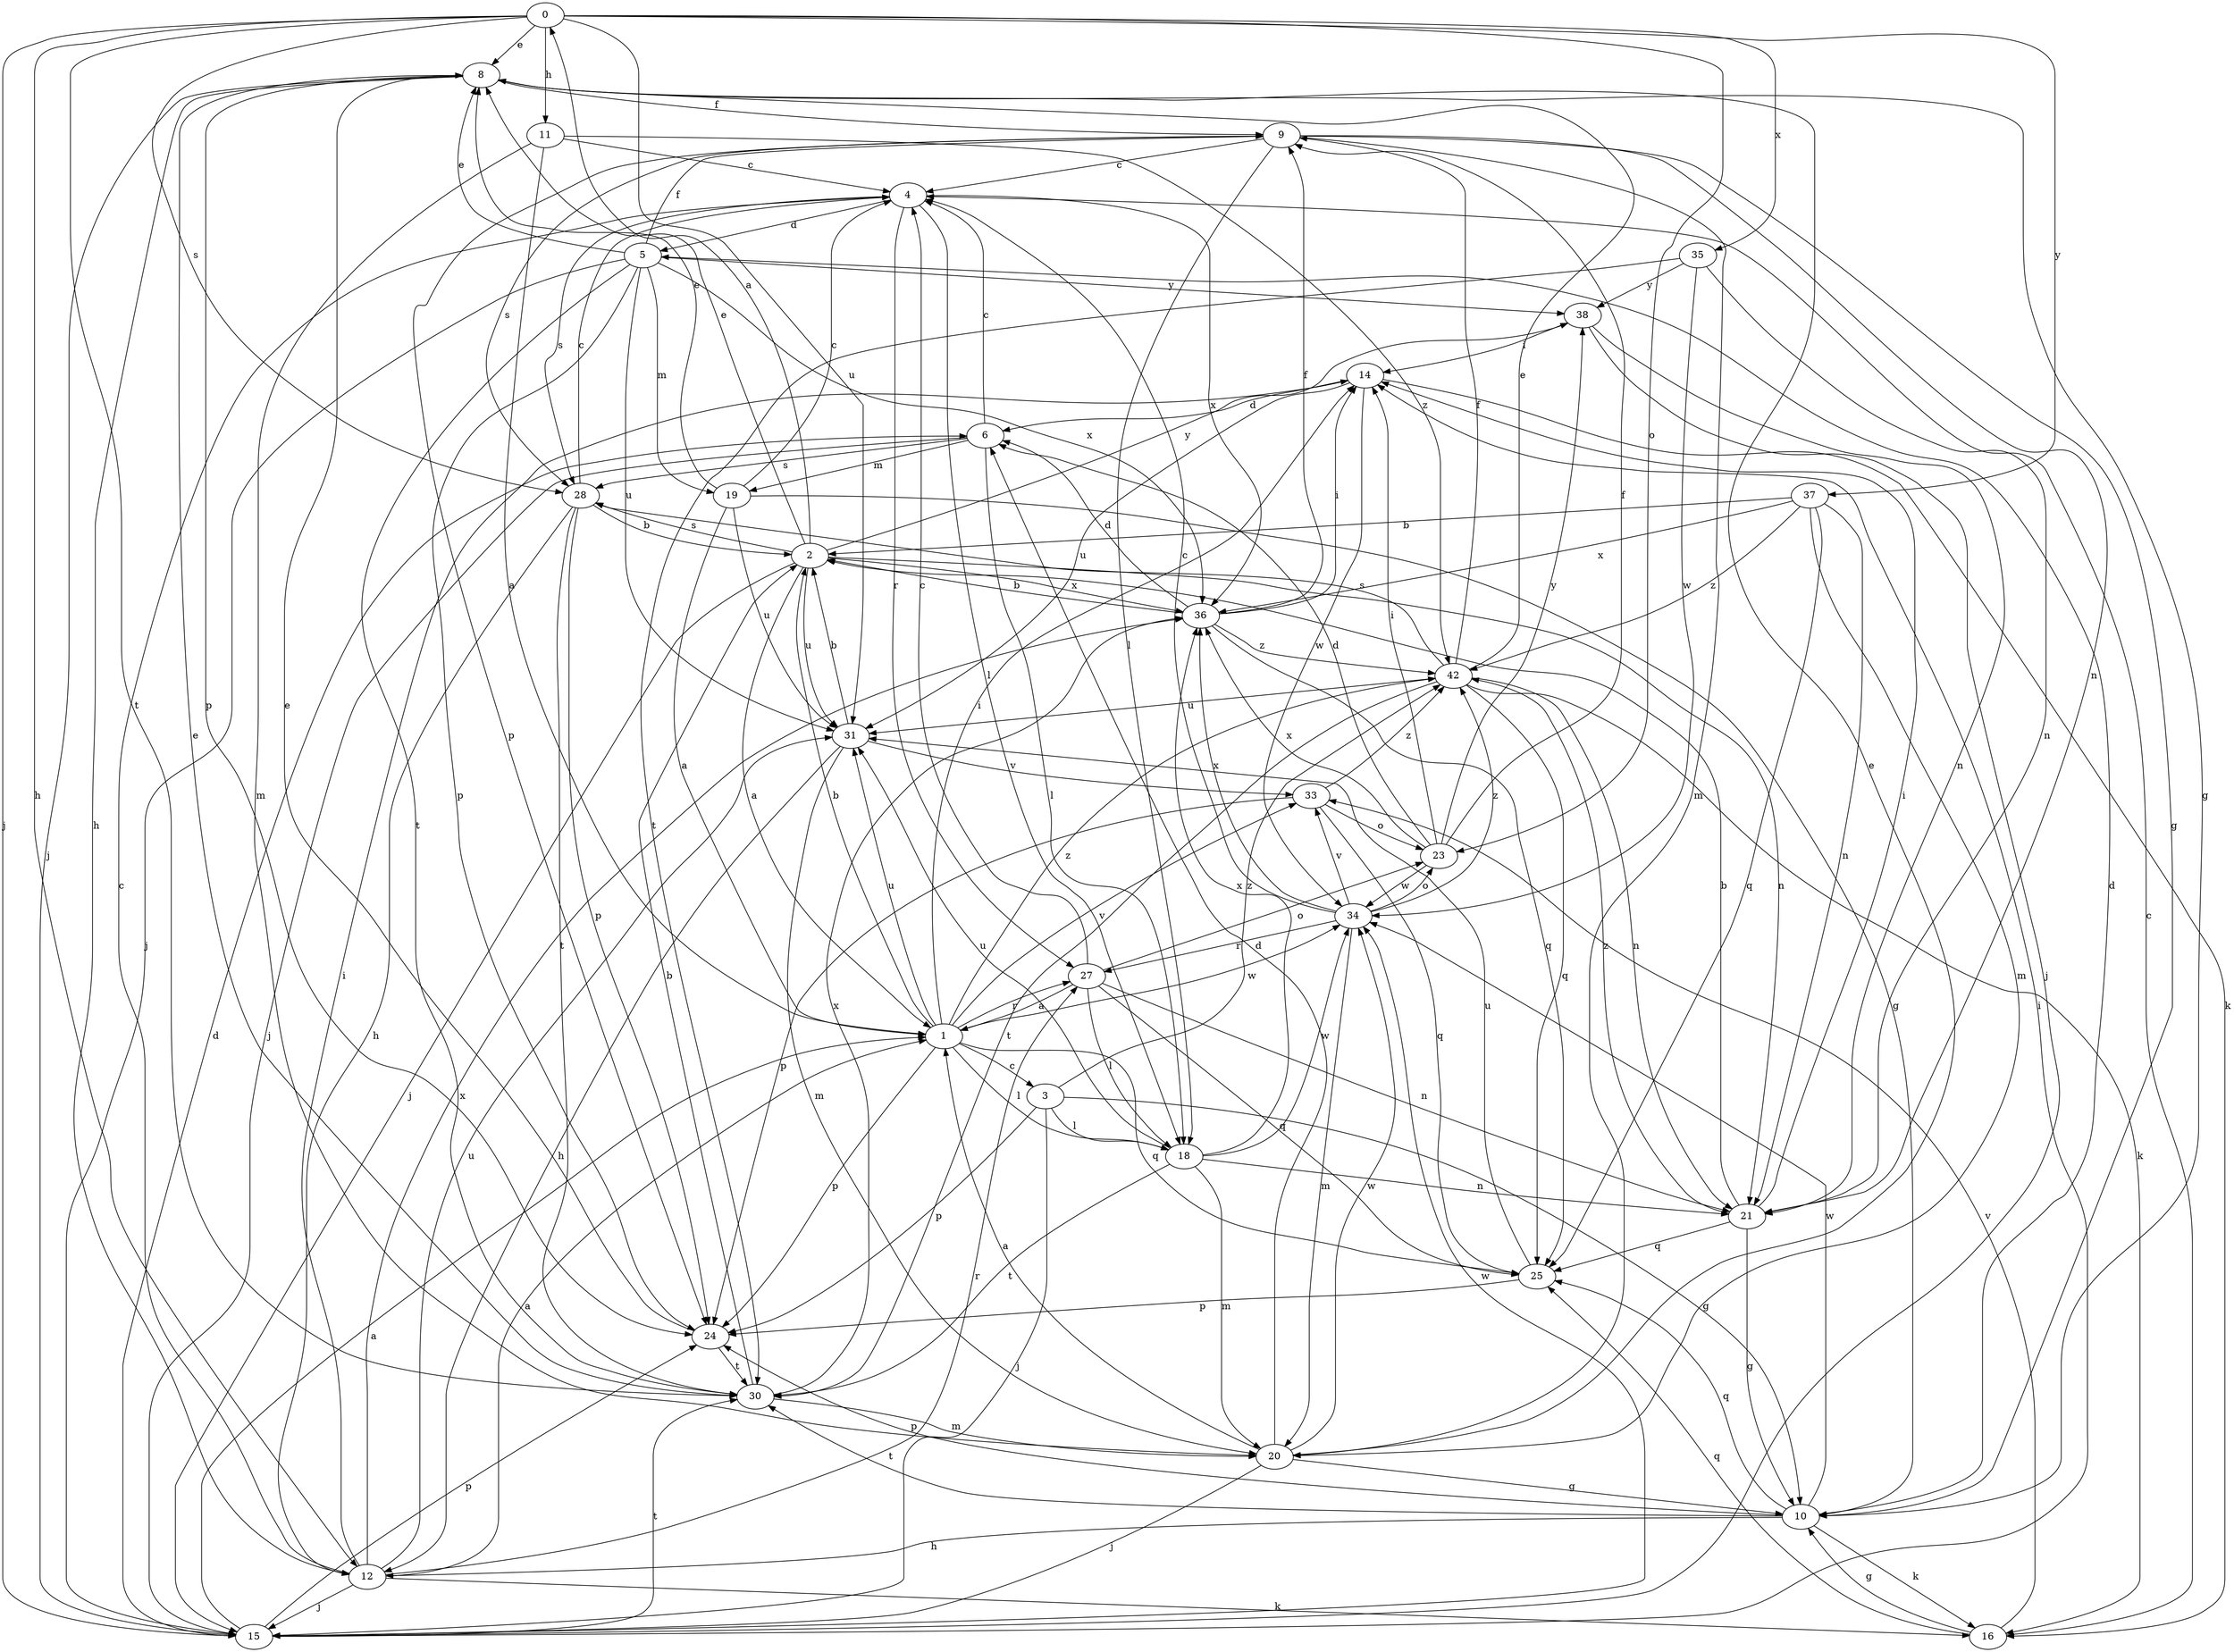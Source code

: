 strict digraph  {
0;
1;
2;
3;
4;
5;
6;
8;
9;
10;
11;
12;
14;
15;
16;
18;
19;
20;
21;
23;
24;
25;
27;
28;
30;
31;
33;
34;
35;
36;
37;
38;
42;
0 -> 8  [label=e];
0 -> 11  [label=h];
0 -> 12  [label=h];
0 -> 15  [label=j];
0 -> 23  [label=o];
0 -> 28  [label=s];
0 -> 30  [label=t];
0 -> 31  [label=u];
0 -> 35  [label=x];
0 -> 37  [label=y];
1 -> 2  [label=b];
1 -> 3  [label=c];
1 -> 14  [label=i];
1 -> 18  [label=l];
1 -> 24  [label=p];
1 -> 25  [label=q];
1 -> 27  [label=r];
1 -> 31  [label=u];
1 -> 33  [label=v];
1 -> 34  [label=w];
1 -> 42  [label=z];
2 -> 0  [label=a];
2 -> 1  [label=a];
2 -> 8  [label=e];
2 -> 15  [label=j];
2 -> 21  [label=n];
2 -> 28  [label=s];
2 -> 31  [label=u];
2 -> 36  [label=x];
2 -> 38  [label=y];
3 -> 10  [label=g];
3 -> 15  [label=j];
3 -> 18  [label=l];
3 -> 24  [label=p];
3 -> 42  [label=z];
4 -> 5  [label=d];
4 -> 18  [label=l];
4 -> 27  [label=r];
4 -> 28  [label=s];
4 -> 36  [label=x];
5 -> 8  [label=e];
5 -> 9  [label=f];
5 -> 15  [label=j];
5 -> 19  [label=m];
5 -> 24  [label=p];
5 -> 30  [label=t];
5 -> 31  [label=u];
5 -> 36  [label=x];
5 -> 38  [label=y];
6 -> 4  [label=c];
6 -> 15  [label=j];
6 -> 18  [label=l];
6 -> 19  [label=m];
6 -> 28  [label=s];
8 -> 9  [label=f];
8 -> 10  [label=g];
8 -> 12  [label=h];
8 -> 15  [label=j];
8 -> 24  [label=p];
9 -> 4  [label=c];
9 -> 10  [label=g];
9 -> 18  [label=l];
9 -> 20  [label=m];
9 -> 21  [label=n];
9 -> 24  [label=p];
9 -> 28  [label=s];
10 -> 5  [label=d];
10 -> 12  [label=h];
10 -> 16  [label=k];
10 -> 24  [label=p];
10 -> 25  [label=q];
10 -> 30  [label=t];
10 -> 34  [label=w];
11 -> 1  [label=a];
11 -> 4  [label=c];
11 -> 20  [label=m];
11 -> 42  [label=z];
12 -> 1  [label=a];
12 -> 4  [label=c];
12 -> 14  [label=i];
12 -> 15  [label=j];
12 -> 16  [label=k];
12 -> 27  [label=r];
12 -> 31  [label=u];
12 -> 36  [label=x];
14 -> 6  [label=d];
14 -> 16  [label=k];
14 -> 31  [label=u];
14 -> 34  [label=w];
15 -> 1  [label=a];
15 -> 6  [label=d];
15 -> 14  [label=i];
15 -> 24  [label=p];
15 -> 30  [label=t];
15 -> 34  [label=w];
16 -> 4  [label=c];
16 -> 10  [label=g];
16 -> 25  [label=q];
16 -> 33  [label=v];
18 -> 20  [label=m];
18 -> 21  [label=n];
18 -> 30  [label=t];
18 -> 31  [label=u];
18 -> 34  [label=w];
18 -> 36  [label=x];
19 -> 1  [label=a];
19 -> 4  [label=c];
19 -> 8  [label=e];
19 -> 10  [label=g];
19 -> 31  [label=u];
20 -> 1  [label=a];
20 -> 6  [label=d];
20 -> 8  [label=e];
20 -> 10  [label=g];
20 -> 15  [label=j];
20 -> 34  [label=w];
21 -> 2  [label=b];
21 -> 10  [label=g];
21 -> 14  [label=i];
21 -> 25  [label=q];
21 -> 42  [label=z];
23 -> 6  [label=d];
23 -> 9  [label=f];
23 -> 14  [label=i];
23 -> 34  [label=w];
23 -> 36  [label=x];
23 -> 38  [label=y];
24 -> 8  [label=e];
24 -> 30  [label=t];
25 -> 24  [label=p];
25 -> 31  [label=u];
27 -> 1  [label=a];
27 -> 4  [label=c];
27 -> 18  [label=l];
27 -> 21  [label=n];
27 -> 23  [label=o];
27 -> 25  [label=q];
28 -> 2  [label=b];
28 -> 4  [label=c];
28 -> 12  [label=h];
28 -> 24  [label=p];
28 -> 30  [label=t];
30 -> 2  [label=b];
30 -> 8  [label=e];
30 -> 20  [label=m];
30 -> 36  [label=x];
31 -> 2  [label=b];
31 -> 12  [label=h];
31 -> 20  [label=m];
31 -> 33  [label=v];
33 -> 23  [label=o];
33 -> 24  [label=p];
33 -> 25  [label=q];
33 -> 42  [label=z];
34 -> 4  [label=c];
34 -> 20  [label=m];
34 -> 23  [label=o];
34 -> 27  [label=r];
34 -> 33  [label=v];
34 -> 36  [label=x];
34 -> 42  [label=z];
35 -> 21  [label=n];
35 -> 30  [label=t];
35 -> 34  [label=w];
35 -> 38  [label=y];
36 -> 2  [label=b];
36 -> 6  [label=d];
36 -> 9  [label=f];
36 -> 14  [label=i];
36 -> 25  [label=q];
36 -> 42  [label=z];
37 -> 2  [label=b];
37 -> 20  [label=m];
37 -> 21  [label=n];
37 -> 25  [label=q];
37 -> 36  [label=x];
37 -> 42  [label=z];
38 -> 14  [label=i];
38 -> 15  [label=j];
38 -> 21  [label=n];
42 -> 8  [label=e];
42 -> 9  [label=f];
42 -> 16  [label=k];
42 -> 21  [label=n];
42 -> 25  [label=q];
42 -> 28  [label=s];
42 -> 30  [label=t];
42 -> 31  [label=u];
}
